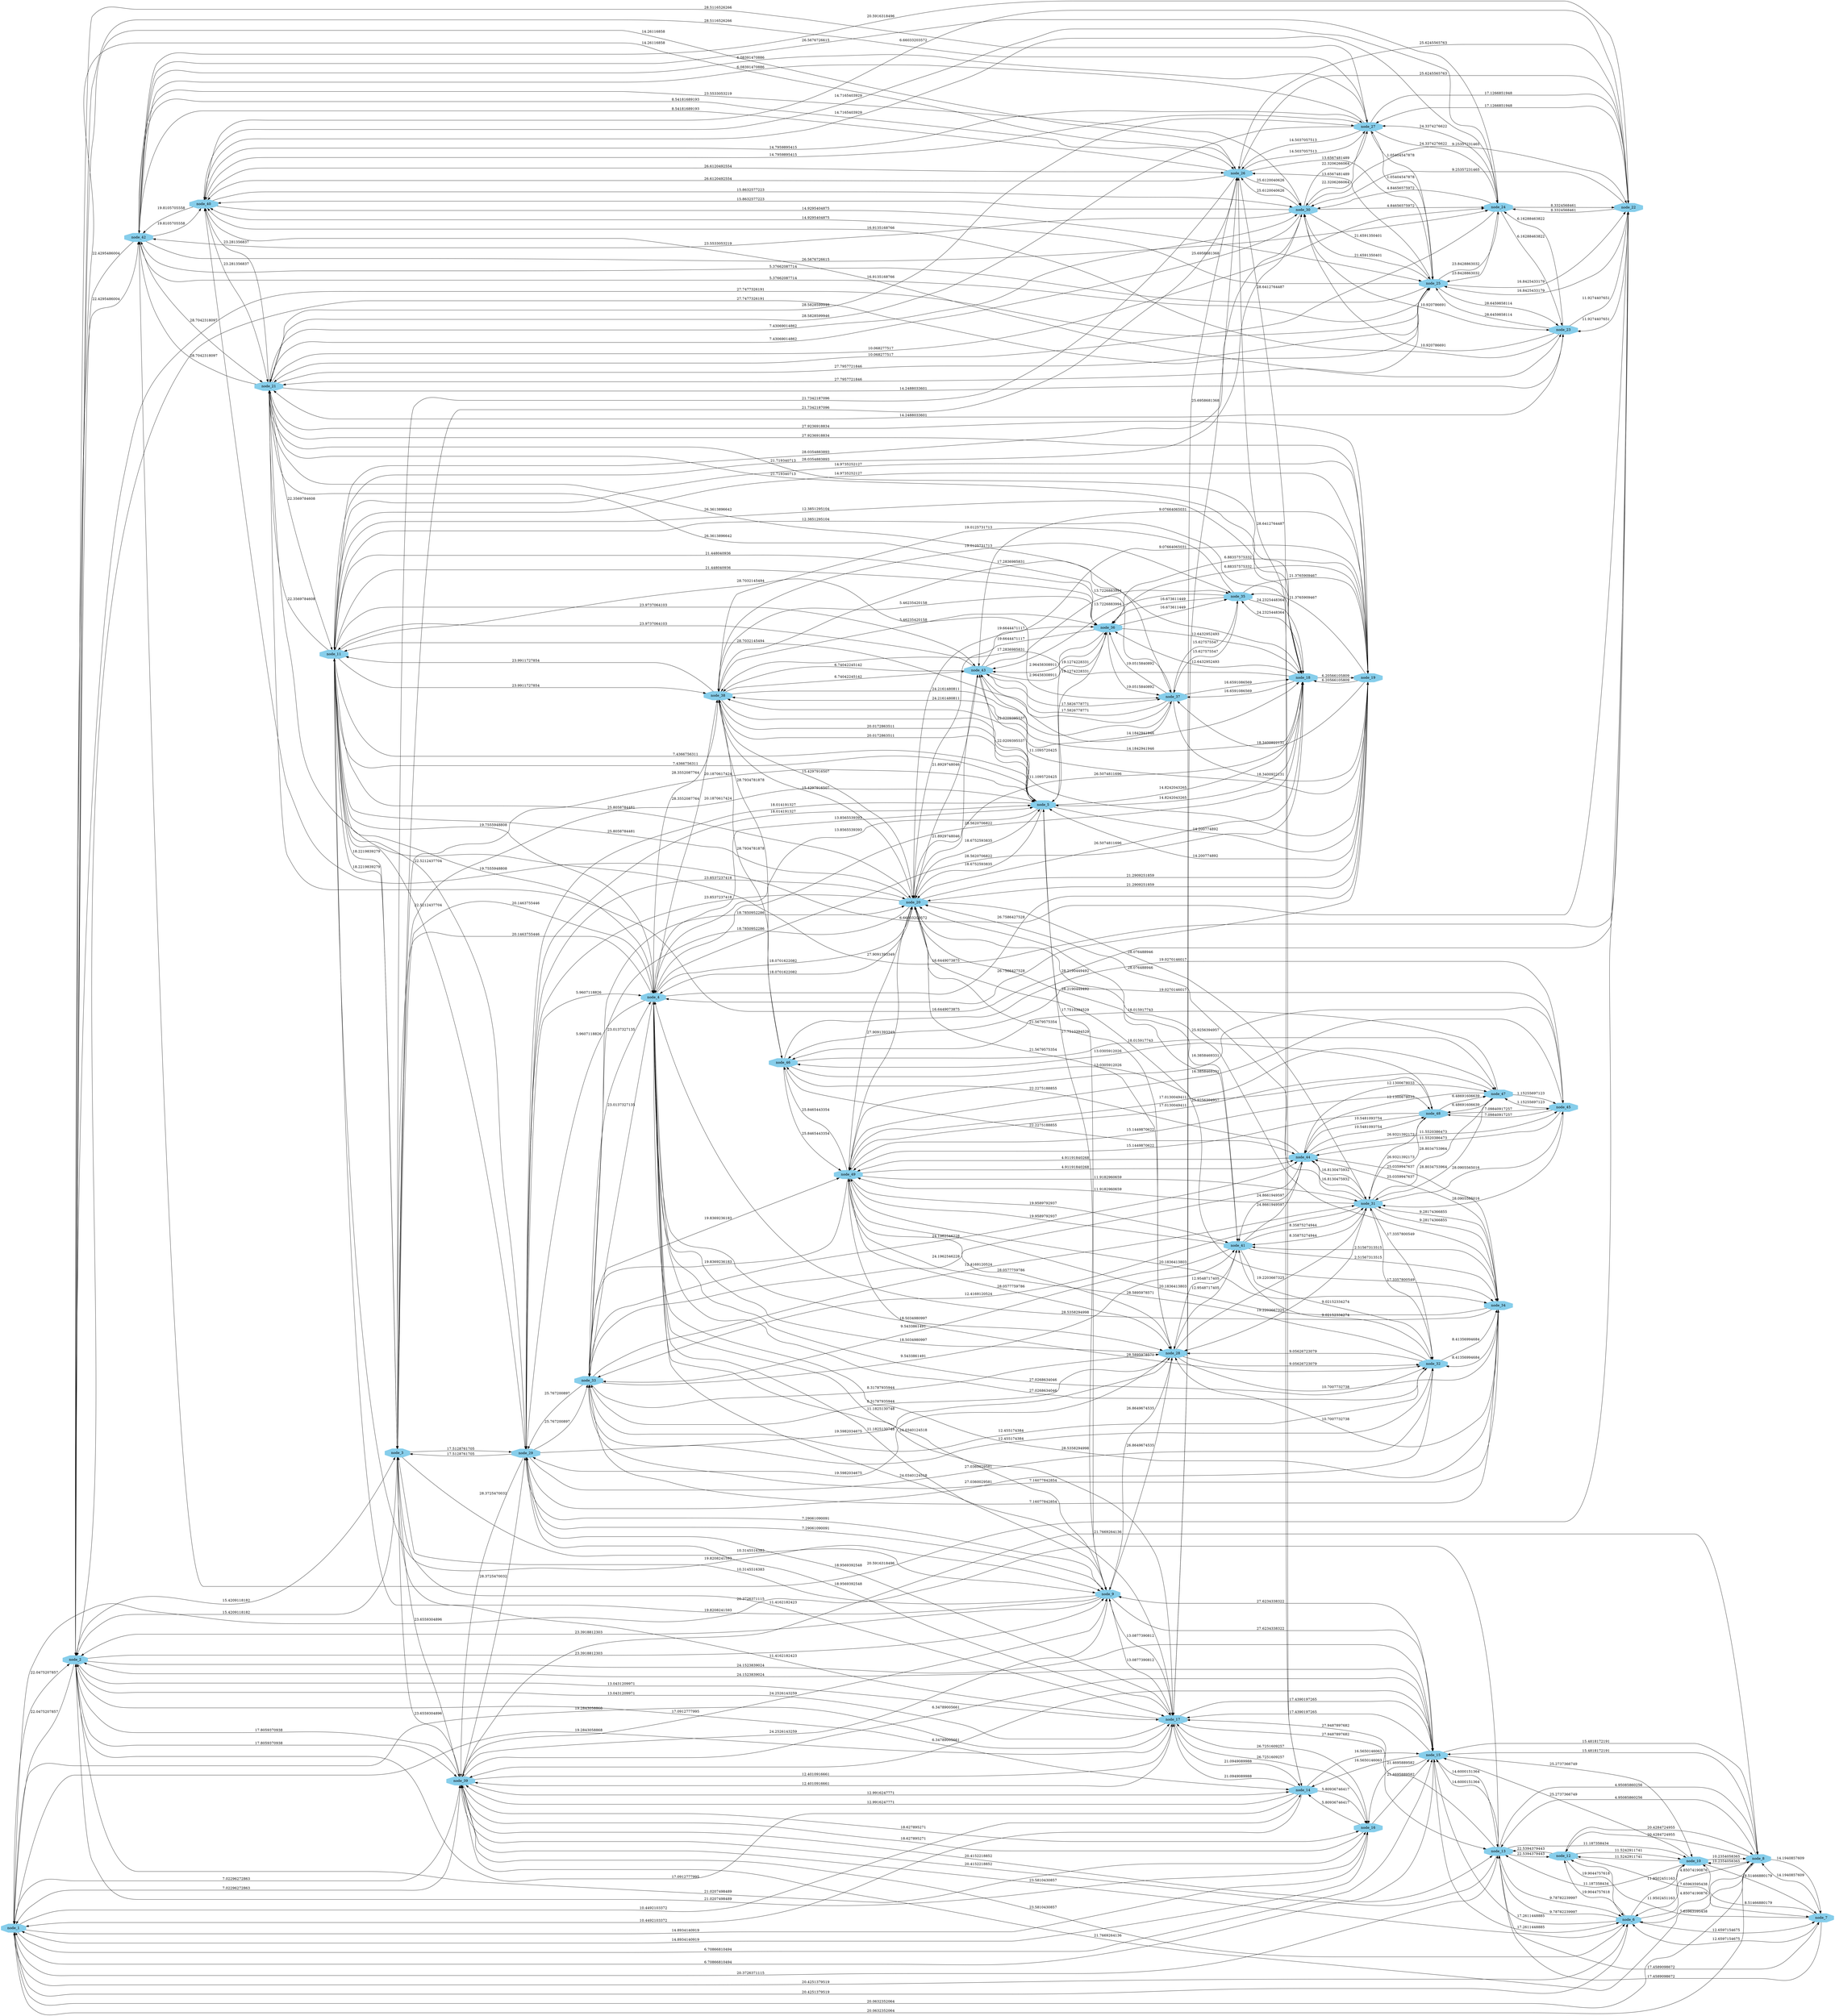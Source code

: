 digraph G {
node [width=.3,height=.3,shape=octagon,style=filled,color=skyblue];
overlap="false";
rankdir="LR";
aspect="1";
node_1 [pos="42.3929760341,8.56324448135!"];
node_2 [pos="59.5421587799,22.4196041745!"];
node_3 [pos="53.7150207455,36.6971734226!"];
node_4 [pos="38.0020211151,49.3058248254!"];
node_5 [pos="49.8393613989,56.5087035609!"];
node_6 [pos="22.4357327455,4.21644098054!"];
node_7 [pos="9.94786892024,2.13758244812!"];
node_8 [pos="22.3360449503,9.06615843714!"];
node_9 [pos="43.874982693,39.7896848005!"];
node_10 [pos="12.1819729815,10.3539298025!"];
node_11 [pos="57.0308669107,54.614926141!"];
node_12 [pos="2.53191763917,4.0542695771!"];
node_13 [pos="22.7588808695,13.9989275061!"];
node_14 [pos="52.6860712065,6.76374776211!"];
node_15 [pos="37.3215189465,12.9548900444!"];
node_16 [pos="55.6435555766,1.76354411281!"];
node_17 [pos="47.4010940505,27.1858975542!"];
node_18 [pos="60.8982866863,66.3807451634!"];
node_19 [pos="55.5418419132,69.5142302137!"];
node_20 [pos="34.3983470049,67.0130068469!"];
node_21 [pos="79.3848639226,54.9800336462!"];
node_22 [pos="92.0155400762,44.1394173427!"];
node_23 [pos="93.5998479412,55.9611689808!"];
node_24 [pos="88.9688127072,51.8948856993!"];
node_25 [pos="86.6893615865,28.1612106814!"];
node_26 [pos="73.0948777273,26.8586061345!"];
node_27 [pos="87.5797685903,27.5971298018!"];
node_28 [pos="19.6079505747,51.3152055458!"];
node_29 [pos="37.5209830697,43.3645548815!"];
node_30 [pos="84.6362260694,49.7228146393!"];
node_31 [pos="6.3768547224,65.2565325945!"];
node_32 [pos="10.985877852,48.54467525!"];
node_33 [pos="17.270659487,59.2979486463!"];
node_34 [pos="10.5076208073,56.9446412886!"];
node_35 [pos="59.2891623675,90.5598052811!"];
node_36 [pos="52.1382539912,75.4974738498!"];
node_37 [pos="70.682768158,79.8636908198!"];
node_38 [pos="46.7327427418,76.2834519381!"];
node_39 [pos="43.1151731664,15.548975423!"];
node_40 [pos="96.6102309439,39.3177123894!"];
node_41 [pos="7.99440400824,57.0557837363!"];
node_42 [pos="81.6223126649,26.3631374674!"];
node_43 [pos="53.1719187695,78.2760148372!"];
node_44 [pos="8.66696569998,81.9128815666!"];
node_45 [pos="6.97723397768,93.3406724125!"];
node_46 [pos="25.8084601673,96.0632088855!"];
node_47 [pos="7.9088660651,94.0192365035!"];
node_48 [pos="13.7337924831,91.1643613264!"];
node_49 [pos="8.3417664149,77.0117400854!"];
      node_32 -> node_31 [label="17.3357800549"];
      node_32 -> node_33 [label="12.455174384"];
      node_32 -> node_4 [label="27.0268634046"];
      node_32 -> node_34 [label="8.41356994684"];
      node_32 -> node_41 [label="9.02152334274"];
      node_32 -> node_49 [label="28.5895978571"];
      node_32 -> node_28 [label="9.05626723079"];
      node_32 -> node_29 [label="27.0360029581"];
      node_46 -> node_38 [label="28.7934781878"];
      node_46 -> node_44 [label="22.2275188855"];
      node_46 -> node_45 [label="19.0270146017"];
      node_46 -> node_47 [label="18.015917743"];
      node_46 -> node_48 [label="13.0305912026"];
      node_46 -> node_49 [label="25.8465443354"];
      node_35 -> node_38 [label="19.0125731713"];
      node_35 -> node_19 [label="21.3765909467"];
      node_35 -> node_18 [label="24.2325448364"];
      node_35 -> node_37 [label="15.627575547"];
      node_35 -> node_36 [label="16.673611449"];
      node_35 -> node_43 [label="13.7226883994"];
      node_47 -> node_31 [label="28.8034753964"];
      node_47 -> node_44 [label="12.1300678033"];
      node_47 -> node_45 [label="1.15255697123"];
      node_47 -> node_46 [label="18.015917743"];
      node_47 -> node_48 [label="6.48691606639"];
      node_47 -> node_49 [label="17.0130049411"];
      node_42 -> node_40 [label="19.8105705558"];
      node_42 -> node_30 [label="23.5533053219"];
      node_42 -> node_2 [label="22.4295486004"];
      node_42 -> node_26 [label="8.54181689193"];
      node_42 -> node_27 [label="6.08391470886"];
      node_42 -> node_24 [label="26.5676726615"];
      node_42 -> node_25 [label="5.37662087714"];
      node_42 -> node_22 [label="20.5916318496"];
      node_42 -> node_21 [label="28.7042318097"];
      node_34 -> node_32 [label="8.41356994684"];
      node_34 -> node_31 [label="9.28174366855"];
      node_34 -> node_33 [label="7.16077842854"];
      node_34 -> node_4 [label="28.5358294998"];
      node_34 -> node_41 [label="2.51567313515"];
      node_34 -> node_44 [label="25.0359947637"];
      node_34 -> node_20 [label="25.9256394957"];
      node_34 -> node_49 [label="20.1836413803"];
      node_34 -> node_28 [label="10.7007732738"];
      node_26 -> node_17 [label="25.6958681368"];
      node_26 -> node_30 [label="25.6120040626"];
      node_26 -> node_14 [label="28.6412764487"];
      node_26 -> node_3 [label="21.7342187096"];
      node_26 -> node_2 [label="14.26116858"];
      node_26 -> node_40 [label="26.6120492554"];
      node_26 -> node_27 [label="14.5037057513"];
      node_26 -> node_42 [label="8.54181689193"];
      node_26 -> node_25 [label="13.6567481489"];
      node_26 -> node_22 [label="25.6245565763"];
      node_27 -> node_40 [label="14.7959895415"];
      node_27 -> node_30 [label="22.3206266064"];
      node_27 -> node_2 [label="28.5116526266"];
      node_27 -> node_42 [label="6.08391470886"];
      node_27 -> node_26 [label="14.5037057513"];
      node_27 -> node_24 [label="24.3374276622"];
      node_27 -> node_25 [label="1.05404547878"];
      node_27 -> node_22 [label="17.1266851948"];
      node_27 -> node_21 [label="28.5828599946"];
      node_24 -> node_30 [label="4.84656575972"];
      node_24 -> node_40 [label="14.7165403929"];
      node_24 -> node_27 [label="24.3374276622"];
      node_24 -> node_42 [label="26.5676726615"];
      node_24 -> node_25 [label="23.8428863032"];
      node_24 -> node_22 [label="8.3324568461"];
      node_24 -> node_23 [label="6.16288463822"];
      node_24 -> node_21 [label="10.068277517"];
      node_25 -> node_40 [label="14.9295404875"];
      node_25 -> node_30 [label="21.6591350401"];
      node_25 -> node_2 [label="27.7477326191"];
      node_25 -> node_42 [label="5.37662087714"];
      node_25 -> node_26 [label="13.6567481489"];
      node_25 -> node_27 [label="1.05404547878"];
      node_25 -> node_24 [label="23.8428863032"];
      node_25 -> node_22 [label="16.8425433179"];
      node_25 -> node_23 [label="28.6459858114"];
      node_25 -> node_21 [label="27.7957721846"];
      node_22 -> node_40 [label="6.66033203572"];
      node_22 -> node_30 [label="9.25357231465"];
      node_22 -> node_42 [label="20.5916318496"];
      node_22 -> node_26 [label="25.6245565763"];
      node_22 -> node_27 [label="17.1266851948"];
      node_22 -> node_24 [label="8.3324568461"];
      node_22 -> node_25 [label="16.8425433179"];
      node_22 -> node_23 [label="11.9274407651"];
      node_22 -> node_21 [label="16.6449073875"];
      node_23 -> node_30 [label="10.920786691"];
      node_23 -> node_40 [label="16.9135168766"];
      node_23 -> node_24 [label="6.16288463822"];
      node_23 -> node_25 [label="28.6459858114"];
      node_23 -> node_22 [label="11.9274407651"];
      node_23 -> node_21 [label="14.2488033601"];
      node_20 -> node_38 [label="15.4297916507"];
      node_20 -> node_19 [label="21.2909251859"];
      node_20 -> node_18 [label="26.5074811696"];
      node_20 -> node_31 [label="28.076488946"];
      node_20 -> node_5 [label="18.6752593835"];
      node_20 -> node_4 [label="18.0701622082"];
      node_20 -> node_34 [label="25.9256394957"];
      node_20 -> node_11 [label="25.8058784481"];
      node_20 -> node_36 [label="19.6644471117"];
      node_20 -> node_41 [label="28.2190449492"];
      node_20 -> node_43 [label="21.8929748046"];
      node_20 -> node_49 [label="27.9091393349"];
      node_20 -> node_33 [label="18.7850952286"];
      node_20 -> node_28 [label="21.5679575354"];
      node_20 -> node_29 [label="23.8537237418"];
      node_21 -> node_37 [label="26.3613896642"];
      node_21 -> node_19 [label="27.9236918834"];
      node_21 -> node_18 [label="21.719340713"];
      node_21 -> node_30 [label="7.43069014862"];
      node_21 -> node_42 [label="28.7042318097"];
      node_21 -> node_11 [label="22.3569784608"];
      node_21 -> node_40 [label="23.281356837"];
      node_21 -> node_27 [label="28.5828599946"];
      node_21 -> node_24 [label="10.068277517"];
      node_21 -> node_25 [label="27.7957721846"];
      node_21 -> node_22 [label="16.6449073875"];
      node_21 -> node_23 [label="14.2488033601"];
      node_48 -> node_31 [label="26.9321392173"];
      node_48 -> node_44 [label="10.5481093754"];
      node_48 -> node_45 [label="7.09840917257"];
      node_48 -> node_46 [label="13.0305912026"];
      node_48 -> node_47 [label="6.48691606639"];
      node_48 -> node_49 [label="15.1449870622"];
      node_49 -> node_46 [label="25.8465443354"];
      node_49 -> node_31 [label="11.9182960659"];
      node_49 -> node_33 [label="19.8369236183"];
      node_49 -> node_32 [label="28.5895978571"];
      node_49 -> node_34 [label="20.1836413803"];
      node_49 -> node_41 [label="19.9589792937"];
      node_49 -> node_44 [label="4.91191840268"];
      node_49 -> node_45 [label="16.3858469331"];
      node_49 -> node_20 [label="27.9091393349"];
      node_49 -> node_47 [label="17.0130049411"];
      node_49 -> node_48 [label="15.1449870622"];
      node_49 -> node_28 [label="28.0577759786"];
      node_36 -> node_38 [label="5.46235420158"];
      node_36 -> node_19 [label="6.88357575332"];
      node_36 -> node_18 [label="12.6432952493"];
      node_36 -> node_5 [label="19.1274228331"];
      node_36 -> node_35 [label="16.673611449"];
      node_36 -> node_11 [label="21.448040936"];
      node_36 -> node_43 [label="2.96458308911"];
      node_36 -> node_37 [label="19.0515840892"];
      node_36 -> node_20 [label="19.6644471117"];
      node_28 -> node_4 [label="18.5034980997"];
      node_28 -> node_9 [label="26.8649674535"];
      node_28 -> node_31 [label="19.2203667325"];
      node_28 -> node_33 [label="8.31787935944"];
      node_28 -> node_32 [label="9.05626723079"];
      node_28 -> node_34 [label="10.7007732738"];
      node_28 -> node_41 [label="12.9548717405"];
      node_28 -> node_20 [label="21.5679575354"];
      node_28 -> node_49 [label="28.0577759786"];
      node_28 -> node_29 [label="19.5982034675"];
      node_29 -> node_39 [label="28.3725470032"];
      node_29 -> node_32 [label="27.0360029581"];
      node_29 -> node_9 [label="7.29061090091"];
      node_29 -> node_17 [label="18.9569392548"];
      node_29 -> node_5 [label="18.014191327"];
      node_29 -> node_4 [label="5.9607118826"];
      node_29 -> node_3 [label="17.5128761705"];
      node_29 -> node_11 [label="22.5212437704"];
      node_29 -> node_20 [label="23.8537237418"];
      node_29 -> node_33 [label="25.767200897"];
      node_29 -> node_28 [label="19.5982034675"];
      node_37 -> node_38 [label="24.2161480811"];
      node_37 -> node_19 [label="18.3400922131"];
      node_37 -> node_18 [label="16.6591086569"];
      node_37 -> node_35 [label="15.627575547"];
      node_37 -> node_11 [label="28.7032145494"];
      node_37 -> node_36 [label="19.0515840892"];
      node_37 -> node_43 [label="17.5826778771"];
      node_37 -> node_21 [label="26.3613896642"];
      node_9 -> node_39 [label="24.2526143259"];
      node_9 -> node_17 [label="13.0877390812"];
      node_9 -> node_5 [label="17.7510394529"];
      node_9 -> node_4 [label="11.1825130748"];
      node_9 -> node_3 [label="10.3145516383"];
      node_9 -> node_2 [label="23.3918812303"];
      node_9 -> node_11 [label="19.8208241593"];
      node_9 -> node_15 [label="27.6234338322"];
      node_9 -> node_28 [label="26.8649674535"];
      node_9 -> node_29 [label="7.29061090091"];
      node_8 -> node_39 [label="21.7669264136"];
      node_8 -> node_7 [label="14.1940857609"];
      node_8 -> node_6 [label="4.85074190876"];
      node_8 -> node_15 [label="15.4818172191"];
      node_8 -> node_13 [label="4.95085860256"];
      node_8 -> node_12 [label="20.4284724955"];
      node_8 -> node_1 [label="20.0632352064"];
      node_8 -> node_10 [label="10.2354058365"];
      node_7 -> node_6 [label="12.6597154675"];
      node_7 -> node_10 [label="8.51466880179"];
      node_7 -> node_13 [label="17.4589098672"];
      node_7 -> node_12 [label="7.65963595438"];
      node_7 -> node_8 [label="14.1940857609"];
      node_6 -> node_39 [label="23.5810430857"];
      node_6 -> node_8 [label="4.85074190876"];
      node_6 -> node_7 [label="12.6597154675"];
      node_6 -> node_15 [label="17.2611448885"];
      node_6 -> node_13 [label="9.78782239997"];
      node_6 -> node_12 [label="19.9044757618"];
      node_6 -> node_1 [label="20.4251379519"];
      node_6 -> node_10 [label="11.9502451163"];
      node_5 -> node_38 [label="20.0172863511"];
      node_5 -> node_9 [label="17.7510394529"];
      node_5 -> node_19 [label="14.200774892"];
      node_5 -> node_18 [label="14.8242043265"];
      node_5 -> node_4 [label="13.8565539393"];
      node_5 -> node_3 [label="20.1870617424"];
      node_5 -> node_11 [label="7.4366756311"];
      node_5 -> node_36 [label="19.1274228331"];
      node_5 -> node_43 [label="22.0209395537"];
      node_5 -> node_20 [label="18.6752593835"];
      node_5 -> node_29 [label="18.014191327"];
      node_4 -> node_38 [label="28.3552087764"];
      node_4 -> node_19 [label="26.7586427528"];
      node_4 -> node_9 [label="11.1825130748"];
      node_4 -> node_18 [label="28.5620706822"];
      node_4 -> node_17 [label="24.0340124518"];
      node_4 -> node_5 [label="13.8565539393"];
      node_4 -> node_32 [label="27.0268634046"];
      node_4 -> node_3 [label="20.1463755446"];
      node_4 -> node_34 [label="28.5358294998"];
      node_4 -> node_11 [label="19.7555948808"];
      node_4 -> node_20 [label="18.0701622082"];
      node_4 -> node_33 [label="23.0137327135"];
      node_4 -> node_28 [label="18.5034980997"];
      node_4 -> node_29 [label="5.9607118826"];
      node_3 -> node_39 [label="23.6559304896"];
      node_3 -> node_9 [label="10.3145516383"];
      node_3 -> node_17 [label="11.4162182423"];
      node_3 -> node_5 [label="20.1870617424"];
      node_3 -> node_4 [label="20.1463755446"];
      node_3 -> node_2 [label="15.4209118182"];
      node_3 -> node_11 [label="18.2219839279"];
      node_3 -> node_26 [label="21.7342187096"];
      node_3 -> node_29 [label="17.5128761705"];
      node_2 -> node_39 [label="17.8059370938"];
      node_2 -> node_9 [label="23.3918812303"];
      node_2 -> node_17 [label="13.0431209971"];
      node_2 -> node_16 [label="21.0207498489"];
      node_2 -> node_15 [label="24.1523839024"];
      node_2 -> node_14 [label="17.0912777995"];
      node_2 -> node_3 [label="15.4209118182"];
      node_2 -> node_1 [label="22.0475207857"];
      node_2 -> node_26 [label="14.26116858"];
      node_2 -> node_27 [label="28.5116526266"];
      node_2 -> node_42 [label="22.4295486004"];
      node_2 -> node_25 [label="27.7477326191"];
      node_1 -> node_39 [label="7.02296272863"];
      node_1 -> node_8 [label="20.0632352064"];
      node_1 -> node_17 [label="19.2843058868"];
      node_1 -> node_6 [label="20.4251379519"];
      node_1 -> node_15 [label="6.70866810494"];
      node_1 -> node_14 [label="10.4492103372"];
      node_1 -> node_13 [label="20.3726371115"];
      node_1 -> node_2 [label="22.0475207857"];
      node_1 -> node_16 [label="14.8934140919"];
      node_40 -> node_30 [label="15.8632577223"];
      node_40 -> node_42 [label="19.8105705558"];
      node_40 -> node_26 [label="26.6120492554"];
      node_40 -> node_27 [label="14.7959895415"];
      node_40 -> node_24 [label="14.7165403929"];
      node_40 -> node_25 [label="14.9295404875"];
      node_40 -> node_22 [label="6.66033203572"];
      node_40 -> node_23 [label="16.9135168766"];
      node_40 -> node_21 [label="23.281356837"];
      node_39 -> node_13 [label="20.4152218852"];
      node_39 -> node_9 [label="24.2526143259"];
      node_39 -> node_8 [label="21.7669264136"];
      node_39 -> node_17 [label="12.4010916661"];
      node_39 -> node_6 [label="23.5810430857"];
      node_39 -> node_15 [label="6.34789005661"];
      node_39 -> node_14 [label="12.9916247771"];
      node_39 -> node_3 [label="23.6559304896"];
      node_39 -> node_2 [label="17.8059370938"];
      node_39 -> node_1 [label="7.02296272863"];
      node_39 -> node_16 [label="18.627895271"];
      node_39 -> node_29 [label="28.3725470032"];
      node_38 -> node_46 [label="28.7934781878"];
      node_38 -> node_19 [label="11.1095720425"];
      node_38 -> node_18 [label="17.2836985831"];
      node_38 -> node_5 [label="20.0172863511"];
      node_38 -> node_4 [label="28.3552087764"];
      node_38 -> node_35 [label="19.0125731713"];
      node_38 -> node_11 [label="23.9911727854"];
      node_38 -> node_36 [label="5.46235420158"];
      node_38 -> node_43 [label="6.74042245142"];
      node_38 -> node_37 [label="24.2161480811"];
      node_38 -> node_20 [label="15.4297916507"];
      node_19 -> node_38 [label="11.1095720425"];
      node_19 -> node_18 [label="6.20566105809"];
      node_19 -> node_5 [label="14.200774892"];
      node_19 -> node_4 [label="26.7586427528"];
      node_19 -> node_35 [label="21.3765909467"];
      node_19 -> node_11 [label="14.9735252127"];
      node_19 -> node_36 [label="6.88357575332"];
      node_19 -> node_43 [label="9.07664065031"];
      node_19 -> node_37 [label="18.3400922131"];
      node_19 -> node_20 [label="21.2909251859"];
      node_19 -> node_21 [label="27.9236918834"];
      node_18 -> node_38 [label="17.2836985831"];
      node_18 -> node_19 [label="6.20566105809"];
      node_18 -> node_5 [label="14.8242043265"];
      node_18 -> node_4 [label="28.5620706822"];
      node_18 -> node_35 [label="24.2325448364"];
      node_18 -> node_11 [label="12.3851295104"];
      node_18 -> node_36 [label="12.6432952493"];
      node_18 -> node_43 [label="14.1842941946"];
      node_18 -> node_37 [label="16.6591086569"];
      node_18 -> node_20 [label="26.5074811696"];
      node_18 -> node_21 [label="21.719340713"];
      node_17 -> node_39 [label="12.4010916661"];
      node_17 -> node_14 [label="21.0949089988"];
      node_17 -> node_9 [label="13.0877390812"];
      node_17 -> node_3 [label="11.4162182423"];
      node_17 -> node_15 [label="17.4390197265"];
      node_17 -> node_4 [label="24.0340124518"];
      node_17 -> node_13 [label="27.9487897682"];
      node_17 -> node_2 [label="13.0431209971"];
      node_17 -> node_1 [label="19.2843058868"];
      node_17 -> node_26 [label="25.6958681368"];
      node_17 -> node_16 [label="26.7251609257"];
      node_17 -> node_29 [label="18.9569392548"];
      node_16 -> node_39 [label="18.627895271"];
      node_16 -> node_17 [label="26.7251609257"];
      node_16 -> node_15 [label="21.4695889582"];
      node_16 -> node_14 [label="5.80936746417"];
      node_16 -> node_2 [label="21.0207498489"];
      node_16 -> node_1 [label="14.8934140919"];
      node_15 -> node_39 [label="6.34789005661"];
      node_15 -> node_9 [label="27.6234338322"];
      node_15 -> node_8 [label="15.4818172191"];
      node_15 -> node_17 [label="17.4390197265"];
      node_15 -> node_6 [label="17.2611448885"];
      node_15 -> node_14 [label="16.5650146063"];
      node_15 -> node_13 [label="14.6000151364"];
      node_15 -> node_2 [label="24.1523839024"];
      node_15 -> node_1 [label="6.70866810494"];
      node_15 -> node_10 [label="25.2737366749"];
      node_15 -> node_16 [label="21.4695889582"];
      node_14 -> node_39 [label="12.9916247771"];
      node_14 -> node_17 [label="21.0949089988"];
      node_14 -> node_16 [label="5.80936746417"];
      node_14 -> node_15 [label="16.5650146063"];
      node_14 -> node_2 [label="17.0912777995"];
      node_14 -> node_1 [label="10.4492103372"];
      node_14 -> node_26 [label="28.6412764487"];
      node_13 -> node_39 [label="20.4152218852"];
      node_13 -> node_8 [label="4.95085860256"];
      node_13 -> node_7 [label="17.4589098672"];
      node_13 -> node_6 [label="9.78782239997"];
      node_13 -> node_15 [label="14.6000151364"];
      node_13 -> node_12 [label="22.5394379443"];
      node_13 -> node_1 [label="20.3726371115"];
      node_13 -> node_10 [label="11.187358434"];
      node_13 -> node_17 [label="27.9487897682"];
      node_12 -> node_7 [label="7.65963595438"];
      node_12 -> node_6 [label="19.9044757618"];
      node_12 -> node_10 [label="11.5242911741"];
      node_12 -> node_13 [label="22.5394379443"];
      node_12 -> node_8 [label="20.4284724955"];
      node_11 -> node_38 [label="23.9911727854"];
      node_11 -> node_9 [label="19.8208241593"];
      node_11 -> node_19 [label="14.9735252127"];
      node_11 -> node_18 [label="12.3851295104"];
      node_11 -> node_30 [label="28.0354883893"];
      node_11 -> node_5 [label="7.4366756311"];
      node_11 -> node_4 [label="19.7555948808"];
      node_11 -> node_3 [label="18.2219839279"];
      node_11 -> node_37 [label="28.7032145494"];
      node_11 -> node_36 [label="21.448040936"];
      node_11 -> node_43 [label="23.9737064103"];
      node_11 -> node_20 [label="25.8058784481"];
      node_11 -> node_21 [label="22.3569784608"];
      node_11 -> node_29 [label="22.5212437704"];
      node_10 -> node_8 [label="10.2354058365"];
      node_10 -> node_7 [label="8.51466880179"];
      node_10 -> node_6 [label="11.9502451163"];
      node_10 -> node_15 [label="25.2737366749"];
      node_10 -> node_13 [label="11.187358434"];
      node_10 -> node_12 [label="11.5242911741"];
      node_41 -> node_31 [label="8.35875274944"];
      node_41 -> node_33 [label="9.5433861491"];
      node_41 -> node_32 [label="9.02152334274"];
      node_41 -> node_34 [label="2.51567313515"];
      node_41 -> node_44 [label="24.8661949597"];
      node_41 -> node_20 [label="28.2190449492"];
      node_41 -> node_49 [label="19.9589792937"];
      node_41 -> node_28 [label="12.9548717405"];
      node_31 -> node_33 [label="12.4169120524"];
      node_31 -> node_32 [label="17.3357800549"];
      node_31 -> node_34 [label="9.28174366855"];
      node_31 -> node_41 [label="8.35875274944"];
      node_31 -> node_44 [label="16.8130475932"];
      node_31 -> node_45 [label="28.0905565016"];
      node_31 -> node_20 [label="28.076488946"];
      node_31 -> node_47 [label="28.8034753964"];
      node_31 -> node_48 [label="26.9321392173"];
      node_31 -> node_49 [label="11.9182960659"];
      node_31 -> node_28 [label="19.2203667325"];
      node_43 -> node_38 [label="6.74042245142"];
      node_43 -> node_19 [label="9.07664065031"];
      node_43 -> node_18 [label="14.1842941946"];
      node_43 -> node_5 [label="22.0209395537"];
      node_43 -> node_35 [label="13.7226883994"];
      node_43 -> node_11 [label="23.9737064103"];
      node_43 -> node_36 [label="2.96458308911"];
      node_43 -> node_37 [label="17.5826778771"];
      node_43 -> node_20 [label="21.8929748046"];
      node_30 -> node_40 [label="15.8632577223"];
      node_30 -> node_42 [label="23.5533053219"];
      node_30 -> node_11 [label="28.0354883893"];
      node_30 -> node_26 [label="25.6120040626"];
      node_30 -> node_27 [label="22.3206266064"];
      node_30 -> node_24 [label="4.84656575972"];
      node_30 -> node_25 [label="21.6591350401"];
      node_30 -> node_22 [label="9.25357231465"];
      node_30 -> node_23 [label="10.920786691"];
      node_30 -> node_21 [label="7.43069014862"];
      node_44 -> node_31 [label="16.8130475932"];
      node_44 -> node_33 [label="24.1962546228"];
      node_44 -> node_34 [label="25.0359947637"];
      node_44 -> node_41 [label="24.8661949597"];
      node_44 -> node_45 [label="11.5520386473"];
      node_44 -> node_46 [label="22.2275188855"];
      node_44 -> node_47 [label="12.1300678033"];
      node_44 -> node_48 [label="10.5481093754"];
      node_44 -> node_49 [label="4.91191840268"];
      node_33 -> node_4 [label="23.0137327135"];
      node_33 -> node_31 [label="12.4169120524"];
      node_33 -> node_32 [label="12.455174384"];
      node_33 -> node_34 [label="7.16077842854"];
      node_33 -> node_41 [label="9.5433861491"];
      node_33 -> node_44 [label="24.1962546228"];
      node_33 -> node_20 [label="18.7850952286"];
      node_33 -> node_49 [label="19.8369236183"];
      node_33 -> node_28 [label="8.31787935944"];
      node_33 -> node_29 [label="25.767200897"];
      node_45 -> node_31 [label="28.0905565016"];
      node_45 -> node_44 [label="11.5520386473"];
      node_45 -> node_46 [label="19.0270146017"];
      node_45 -> node_47 [label="1.15255697123"];
      node_45 -> node_48 [label="7.09840917257"];
      node_45 -> node_49 [label="16.3858469331"];
}